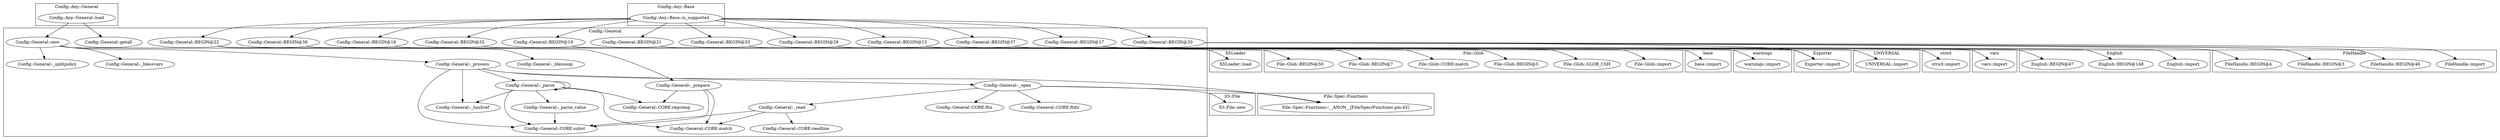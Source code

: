 digraph {
graph [overlap=false]
subgraph cluster_File_Spec_Functions {
	label="File::Spec::Functions";
	"File::Spec::Functions::__ANON__[File/Spec/Functions.pm:43]";
}
subgraph cluster_Config_Any_General {
	label="Config::Any::General";
	"Config::Any::General::load";
}
subgraph cluster_UNIVERSAL {
	label="UNIVERSAL";
	"UNIVERSAL::import";
}
subgraph cluster_warnings {
	label="warnings";
	"warnings::import";
}
subgraph cluster_XSLoader {
	label="XSLoader";
	"XSLoader::load";
}
subgraph cluster_base {
	label="base";
	"base::import";
}
subgraph cluster_Exporter {
	label="Exporter";
	"Exporter::import";
}
subgraph cluster_IO_File {
	label="IO::File";
	"IO::File::new";
}
subgraph cluster_FileHandle {
	label="FileHandle";
	"FileHandle::import";
	"FileHandle::BEGIN@46";
	"FileHandle::BEGIN@3";
	"FileHandle::BEGIN@4";
}
subgraph cluster_File_Glob {
	label="File::Glob";
	"File::Glob::import";
	"File::Glob::GLOB_CSH";
	"File::Glob::BEGIN@3";
	"File::Glob::CORE:match";
	"File::Glob::BEGIN@7";
	"File::Glob::BEGIN@50";
}
subgraph cluster_Config_General {
	label="Config::General";
	"Config::General::_splitpolicy";
	"Config::General::CORE:readline";
	"Config::General::BEGIN@22";
	"Config::General::BEGIN@38";
	"Config::General::BEGIN@16";
	"Config::General::_open";
	"Config::General::BEGIN@19";
	"Config::General::_blessvars";
	"Config::General::CORE:ftdir";
	"Config::General::_read";
	"Config::General::BEGIN@32";
	"Config::General::BEGIN@29";
	"Config::General::BEGIN@33";
	"Config::General::CORE:regcomp";
	"Config::General::CORE:match";
	"Config::General::BEGIN@15";
	"Config::General::_parse_value";
	"Config::General::getall";
	"Config::General::_parse";
	"Config::General::CORE:subst";
	"Config::General::new";
	"Config::General::_hashref";
	"Config::General::BEGIN@37";
	"Config::General::CORE:ftis";
	"Config::General::_process";
	"Config::General::BEGIN@21";
	"Config::General::_blessoop";
	"Config::General::_prepare";
	"Config::General::BEGIN@17";
	"Config::General::BEGIN@20";
}
subgraph cluster_Config_Any_Base {
	label="Config::Any::Base";
	"Config::Any::Base::is_supported";
}
subgraph cluster_English {
	label="English";
	"English::import";
	"English::BEGIN@148";
	"English::BEGIN@47";
}
subgraph cluster_vars {
	label="vars";
	"vars::import";
}
subgraph cluster_strict {
	label="strict";
	"strict::import";
}
"Config::General::new" -> "Config::General::_blessoop";
"Config::General::_parse" -> "Config::General::_parse";
"Config::General::_process" -> "Config::General::_parse";
"Config::Any::Base::is_supported" -> "Config::General::BEGIN@21";
"Config::General::_parse" -> "Config::General::CORE:match";
"Config::General::_read" -> "Config::General::CORE:match";
"Config::General::_prepare" -> "Config::General::CORE:match";
"Config::General::BEGIN@22" -> "File::Glob::BEGIN@50";
"Config::General::_process" -> "Config::General::_open";
"Config::Any::Base::is_supported" -> "Config::General::BEGIN@15";
"Config::Any::Base::is_supported" -> "Config::General::BEGIN@38";
"Config::General::BEGIN@29" -> "UNIVERSAL::import";
"Config::General::new" -> "Config::General::_process";
"Config::General::new" -> "Config::General::_prepare";
"Config::General::BEGIN@22" -> "File::Glob::import";
"Config::Any::Base::is_supported" -> "Config::General::BEGIN@33";
"Config::General::_open" -> "File::Spec::Functions::__ANON__[File/Spec/Functions.pm:43]";
"Config::General::_process" -> "File::Spec::Functions::__ANON__[File/Spec/Functions.pm:43]";
"Config::General::_parse" -> "Config::General::_hashref";
"Config::General::_process" -> "Config::General::_hashref";
"Config::General::BEGIN@17" -> "English::import";
"Config::General::BEGIN@22" -> "File::Glob::GLOB_CSH";
"Config::General::BEGIN@20" -> "FileHandle::BEGIN@46";
"Config::General::_read" -> "Config::General::CORE:readline";
"Config::General::_parse" -> "Config::General::CORE:subst";
"Config::General::_read" -> "Config::General::CORE:subst";
"Config::General::_process" -> "Config::General::CORE:subst";
"Config::General::_parse_value" -> "Config::General::CORE:subst";
"Config::General::_prepare" -> "Config::General::CORE:subst";
"Config::Any::Base::is_supported" -> "Config::General::BEGIN@29";
"Config::General::BEGIN@20" -> "FileHandle::BEGIN@4";
"Config::General::BEGIN@15" -> "strict::import";
"Config::General::BEGIN@17" -> "English::BEGIN@47";
"Config::General::BEGIN@22" -> "XSLoader::load";
"Config::Any::General::load" -> "Config::General::new";
"Config::Any::Base::is_supported" -> "Config::General::BEGIN@20";
"Config::General::_parse" -> "Config::General::CORE:regcomp";
"Config::General::_prepare" -> "Config::General::CORE:regcomp";
"Config::General::_open" -> "IO::File::new";
"Config::General::BEGIN@20" -> "FileHandle::import";
"Config::General::_parse" -> "Config::General::_parse_value";
"Config::General::BEGIN@21" -> "Exporter::import";
"Config::General::BEGIN@32" -> "Exporter::import";
"Config::General::BEGIN@33" -> "Exporter::import";
"Config::General::BEGIN@19" -> "Exporter::import";
"Config::General::BEGIN@20" -> "Exporter::import";
"Config::Any::Base::is_supported" -> "Config::General::BEGIN@16";
"Config::General::BEGIN@22" -> "File::Glob::BEGIN@7";
"Config::General::BEGIN@38" -> "base::import";
"Config::General::BEGIN@17" -> "English::BEGIN@148";
"Config::General::BEGIN@16" -> "warnings::import";
"Config::General::BEGIN@37" -> "vars::import";
"Config::Any::Base::is_supported" -> "Config::General::BEGIN@17";
"Config::Any::Base::is_supported" -> "Config::General::BEGIN@32";
"Config::General::_open" -> "Config::General::CORE:ftis";
"Config::General::_open" -> "Config::General::_read";
"Config::Any::Base::is_supported" -> "Config::General::BEGIN@22";
"Config::General::_open" -> "Config::General::CORE:ftdir";
"Config::General::BEGIN@22" -> "File::Glob::CORE:match";
"Config::Any::Base::is_supported" -> "Config::General::BEGIN@19";
"Config::Any::General::load" -> "Config::General::getall";
"Config::General::BEGIN@22" -> "File::Glob::BEGIN@3";
"Config::Any::Base::is_supported" -> "Config::General::BEGIN@37";
"Config::General::BEGIN@20" -> "FileHandle::BEGIN@3";
"Config::General::new" -> "Config::General::_blessvars";
"Config::General::new" -> "Config::General::_splitpolicy";
}
